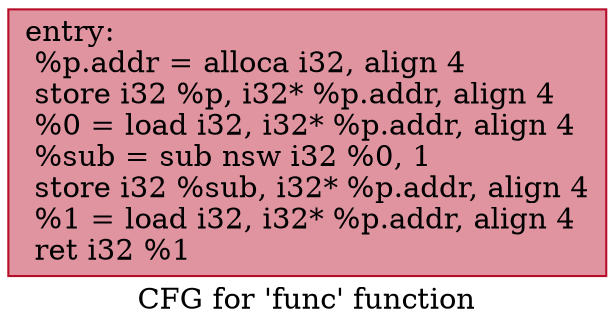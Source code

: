 digraph "CFG for 'func' function" {
	label="CFG for 'func' function";

	Node0x2002f10 [shape=record,color="#b70d28ff", style=filled, fillcolor="#b70d2870",label="{entry:\l  %p.addr = alloca i32, align 4\l  store i32 %p, i32* %p.addr, align 4\l  %0 = load i32, i32* %p.addr, align 4\l  %sub = sub nsw i32 %0, 1\l  store i32 %sub, i32* %p.addr, align 4\l  %1 = load i32, i32* %p.addr, align 4\l  ret i32 %1\l}"];
}

